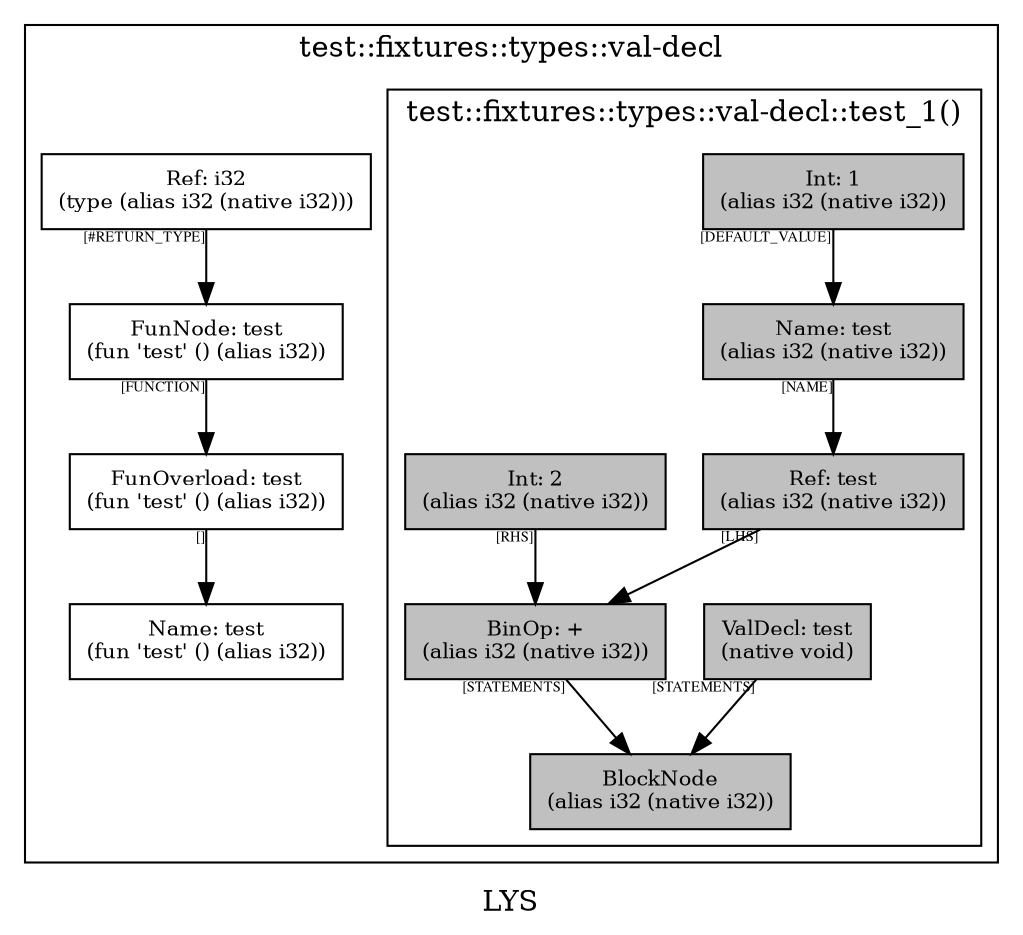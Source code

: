 digraph LYS {
  node [shape=box,fontsize=10];
  subgraph "cluster_test::fixtures::types::val-decl" {
    1 [label="FunOverload: test\n(fun 'test' () (alias i32))", fillcolor=grey];
    2 [label="FunNode: test\n(fun 'test' () (alias i32))", fillcolor=grey];
    3 [label="Ref: i32\n(type (alias i32 (native i32)))", fillcolor=grey];
    4 [label="Name: test\n(fun 'test' () (alias i32))", fillcolor=grey];
    subgraph "cluster_test::fixtures::types::val-decl_0" { rankdir=TB;
      node [style=filled, fillcolor=grey];
      5 [label="BlockNode\n(alias i32 (native i32))", fillcolor=grey];
      6 [label="ValDecl: test\n(native void)", fillcolor=grey];
      7 [label="Name: test\n(alias i32 (native i32))", fillcolor=grey];
      8 [label="Int: 1\n(alias i32 (native i32))", fillcolor=grey];
      9 [label="BinOp: +\n(alias i32 (native i32))", fillcolor=grey];
      10 [label="Ref: test\n(alias i32 (native i32))", fillcolor=grey];
      11 [label="Int: 2\n(alias i32 (native i32))", fillcolor=grey];
      label="test::fixtures::types::val-decl::test_1()";
    }
    label="test::fixtures::types::val-decl";
  }
  1 -> 4[taillabel="[]" fontsize=7 fontname="times" color="black" ];
  2 -> 1[taillabel="[FUNCTION]" fontsize=7 fontname="times" color="black" ];
  3 -> 2[taillabel="[#RETURN_TYPE]" fontsize=7 fontname="times" color="black" ];
  6 -> 5[taillabel="[STATEMENTS]" fontsize=7 fontname="times" color="black" ];
  7 -> 10[taillabel="[NAME]" fontsize=7 fontname="times" color="black" ];
  8 -> 7[taillabel="[DEFAULT_VALUE]" fontsize=7 fontname="times" color="black" ];
  9 -> 5[taillabel="[STATEMENTS]" fontsize=7 fontname="times" color="black" ];
  10 -> 9[taillabel="[LHS]" fontsize=7 fontname="times" color="black" ];
  11 -> 9[taillabel="[RHS]" fontsize=7 fontname="times" color="black" ];
  label="LYS";
}
